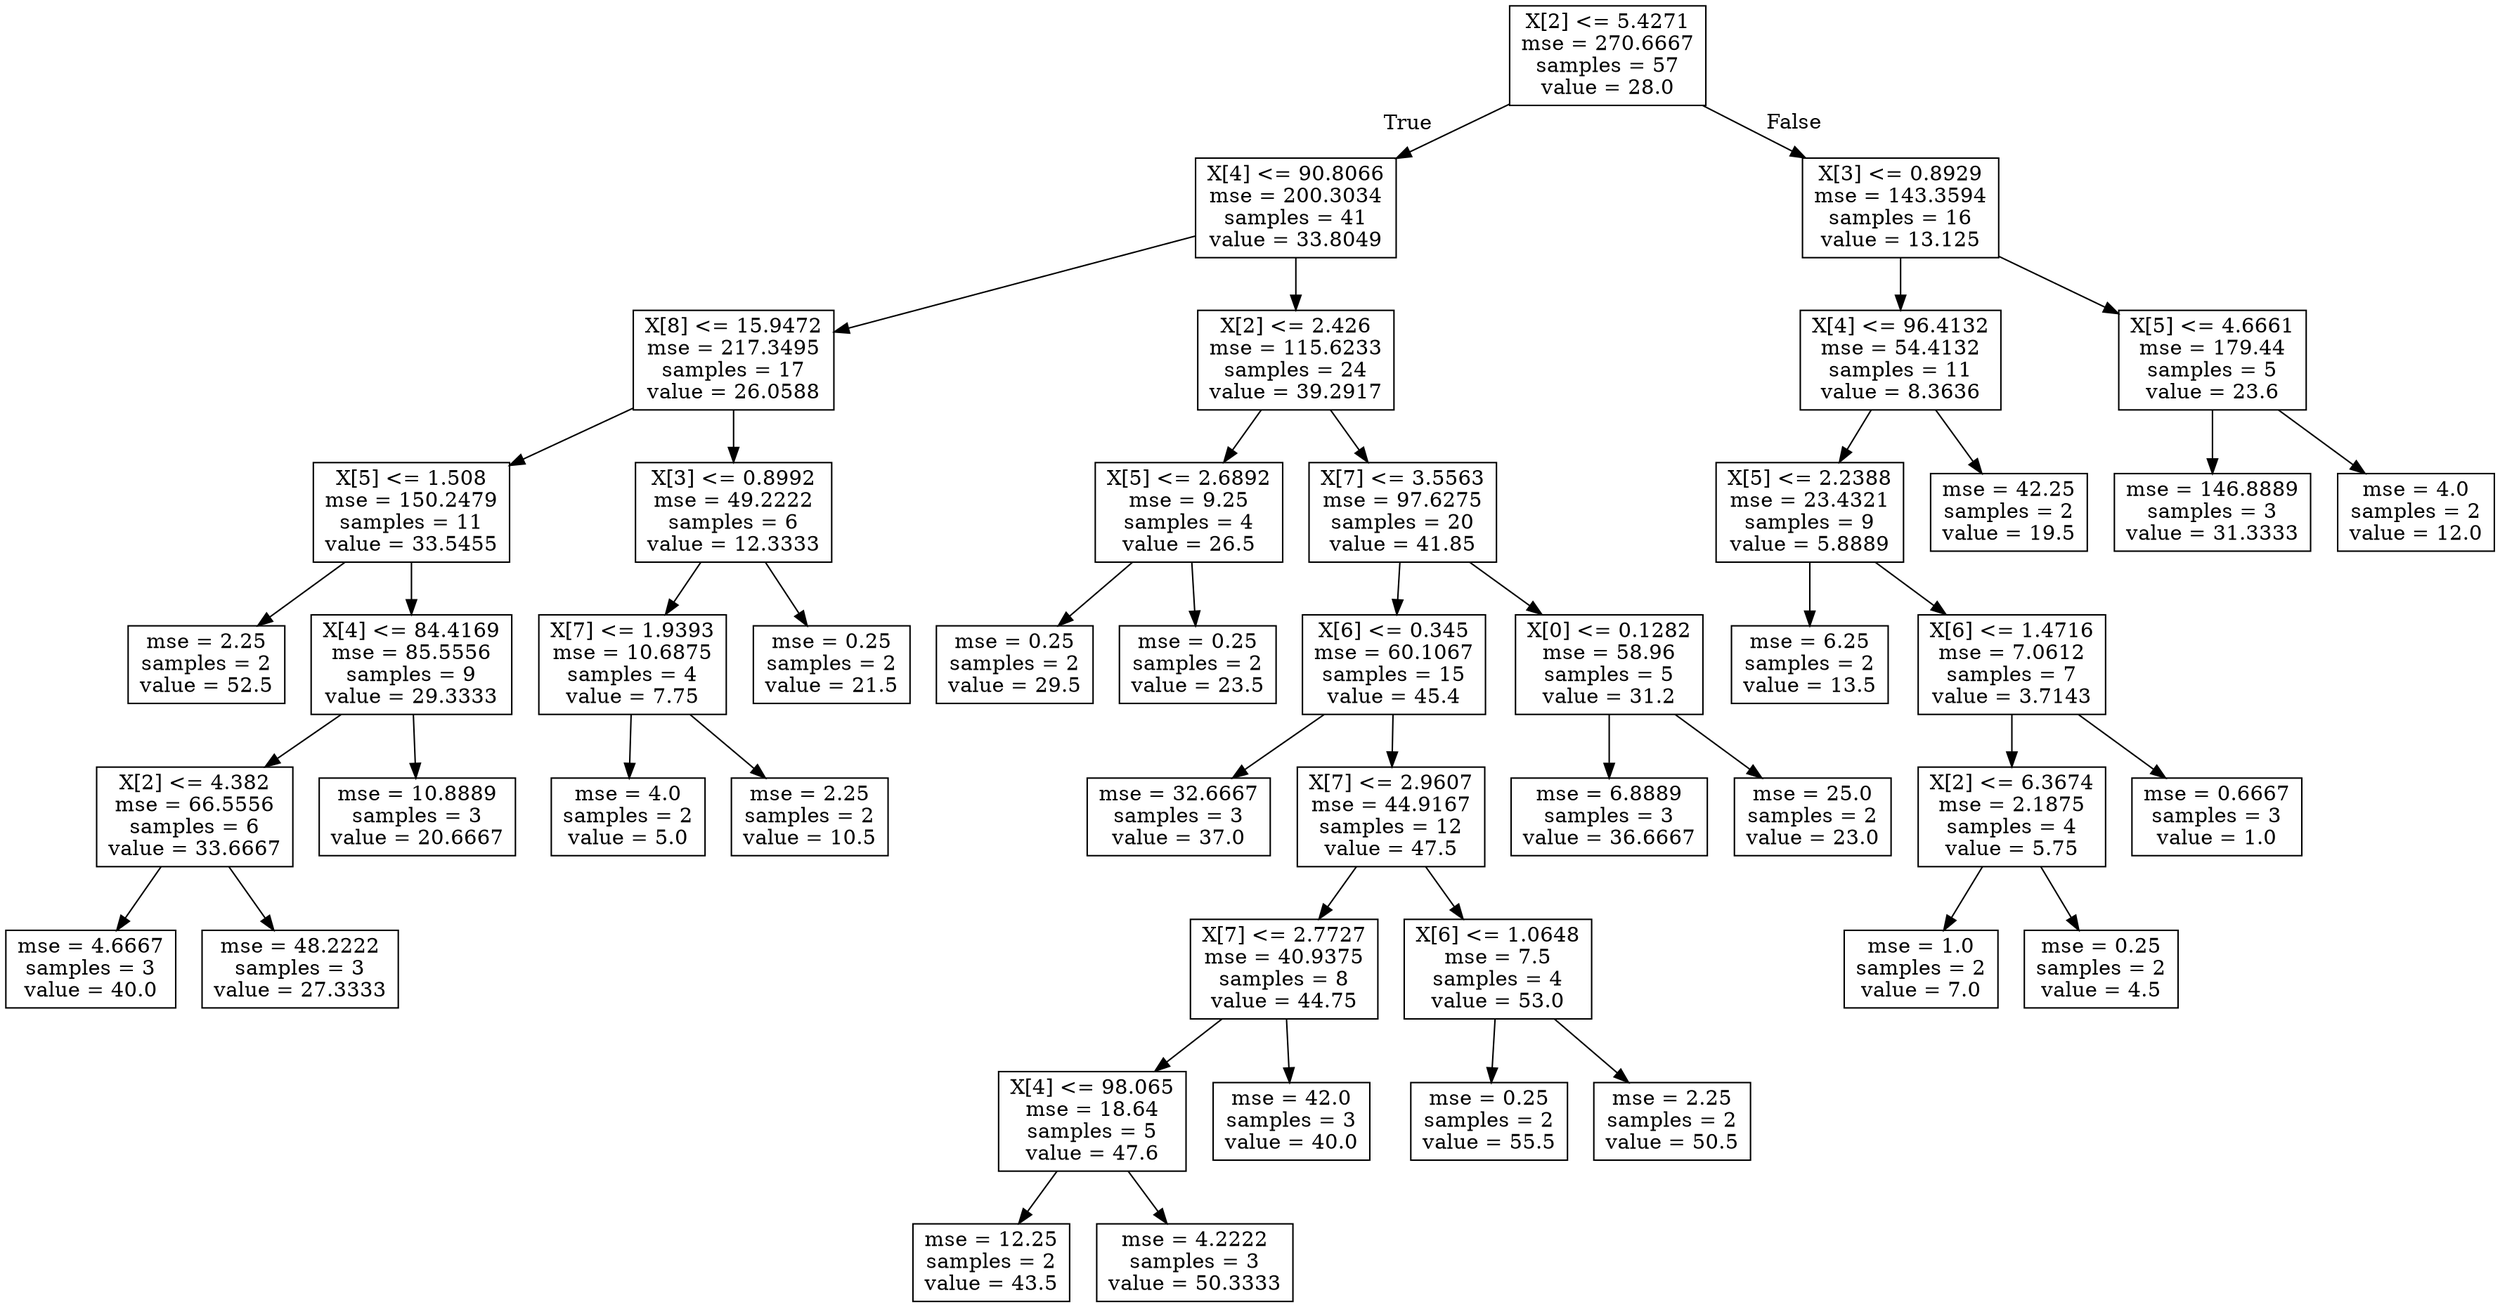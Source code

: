 digraph Tree {
node [shape=box] ;
0 [label="X[2] <= 5.4271\nmse = 270.6667\nsamples = 57\nvalue = 28.0"] ;
1 [label="X[4] <= 90.8066\nmse = 200.3034\nsamples = 41\nvalue = 33.8049"] ;
0 -> 1 [labeldistance=2.5, labelangle=45, headlabel="True"] ;
2 [label="X[8] <= 15.9472\nmse = 217.3495\nsamples = 17\nvalue = 26.0588"] ;
1 -> 2 ;
3 [label="X[5] <= 1.508\nmse = 150.2479\nsamples = 11\nvalue = 33.5455"] ;
2 -> 3 ;
4 [label="mse = 2.25\nsamples = 2\nvalue = 52.5"] ;
3 -> 4 ;
5 [label="X[4] <= 84.4169\nmse = 85.5556\nsamples = 9\nvalue = 29.3333"] ;
3 -> 5 ;
6 [label="X[2] <= 4.382\nmse = 66.5556\nsamples = 6\nvalue = 33.6667"] ;
5 -> 6 ;
7 [label="mse = 4.6667\nsamples = 3\nvalue = 40.0"] ;
6 -> 7 ;
8 [label="mse = 48.2222\nsamples = 3\nvalue = 27.3333"] ;
6 -> 8 ;
9 [label="mse = 10.8889\nsamples = 3\nvalue = 20.6667"] ;
5 -> 9 ;
10 [label="X[3] <= 0.8992\nmse = 49.2222\nsamples = 6\nvalue = 12.3333"] ;
2 -> 10 ;
11 [label="X[7] <= 1.9393\nmse = 10.6875\nsamples = 4\nvalue = 7.75"] ;
10 -> 11 ;
12 [label="mse = 4.0\nsamples = 2\nvalue = 5.0"] ;
11 -> 12 ;
13 [label="mse = 2.25\nsamples = 2\nvalue = 10.5"] ;
11 -> 13 ;
14 [label="mse = 0.25\nsamples = 2\nvalue = 21.5"] ;
10 -> 14 ;
15 [label="X[2] <= 2.426\nmse = 115.6233\nsamples = 24\nvalue = 39.2917"] ;
1 -> 15 ;
16 [label="X[5] <= 2.6892\nmse = 9.25\nsamples = 4\nvalue = 26.5"] ;
15 -> 16 ;
17 [label="mse = 0.25\nsamples = 2\nvalue = 29.5"] ;
16 -> 17 ;
18 [label="mse = 0.25\nsamples = 2\nvalue = 23.5"] ;
16 -> 18 ;
19 [label="X[7] <= 3.5563\nmse = 97.6275\nsamples = 20\nvalue = 41.85"] ;
15 -> 19 ;
20 [label="X[6] <= 0.345\nmse = 60.1067\nsamples = 15\nvalue = 45.4"] ;
19 -> 20 ;
21 [label="mse = 32.6667\nsamples = 3\nvalue = 37.0"] ;
20 -> 21 ;
22 [label="X[7] <= 2.9607\nmse = 44.9167\nsamples = 12\nvalue = 47.5"] ;
20 -> 22 ;
23 [label="X[7] <= 2.7727\nmse = 40.9375\nsamples = 8\nvalue = 44.75"] ;
22 -> 23 ;
24 [label="X[4] <= 98.065\nmse = 18.64\nsamples = 5\nvalue = 47.6"] ;
23 -> 24 ;
25 [label="mse = 12.25\nsamples = 2\nvalue = 43.5"] ;
24 -> 25 ;
26 [label="mse = 4.2222\nsamples = 3\nvalue = 50.3333"] ;
24 -> 26 ;
27 [label="mse = 42.0\nsamples = 3\nvalue = 40.0"] ;
23 -> 27 ;
28 [label="X[6] <= 1.0648\nmse = 7.5\nsamples = 4\nvalue = 53.0"] ;
22 -> 28 ;
29 [label="mse = 0.25\nsamples = 2\nvalue = 55.5"] ;
28 -> 29 ;
30 [label="mse = 2.25\nsamples = 2\nvalue = 50.5"] ;
28 -> 30 ;
31 [label="X[0] <= 0.1282\nmse = 58.96\nsamples = 5\nvalue = 31.2"] ;
19 -> 31 ;
32 [label="mse = 6.8889\nsamples = 3\nvalue = 36.6667"] ;
31 -> 32 ;
33 [label="mse = 25.0\nsamples = 2\nvalue = 23.0"] ;
31 -> 33 ;
34 [label="X[3] <= 0.8929\nmse = 143.3594\nsamples = 16\nvalue = 13.125"] ;
0 -> 34 [labeldistance=2.5, labelangle=-45, headlabel="False"] ;
35 [label="X[4] <= 96.4132\nmse = 54.4132\nsamples = 11\nvalue = 8.3636"] ;
34 -> 35 ;
36 [label="X[5] <= 2.2388\nmse = 23.4321\nsamples = 9\nvalue = 5.8889"] ;
35 -> 36 ;
37 [label="mse = 6.25\nsamples = 2\nvalue = 13.5"] ;
36 -> 37 ;
38 [label="X[6] <= 1.4716\nmse = 7.0612\nsamples = 7\nvalue = 3.7143"] ;
36 -> 38 ;
39 [label="X[2] <= 6.3674\nmse = 2.1875\nsamples = 4\nvalue = 5.75"] ;
38 -> 39 ;
40 [label="mse = 1.0\nsamples = 2\nvalue = 7.0"] ;
39 -> 40 ;
41 [label="mse = 0.25\nsamples = 2\nvalue = 4.5"] ;
39 -> 41 ;
42 [label="mse = 0.6667\nsamples = 3\nvalue = 1.0"] ;
38 -> 42 ;
43 [label="mse = 42.25\nsamples = 2\nvalue = 19.5"] ;
35 -> 43 ;
44 [label="X[5] <= 4.6661\nmse = 179.44\nsamples = 5\nvalue = 23.6"] ;
34 -> 44 ;
45 [label="mse = 146.8889\nsamples = 3\nvalue = 31.3333"] ;
44 -> 45 ;
46 [label="mse = 4.0\nsamples = 2\nvalue = 12.0"] ;
44 -> 46 ;
}
